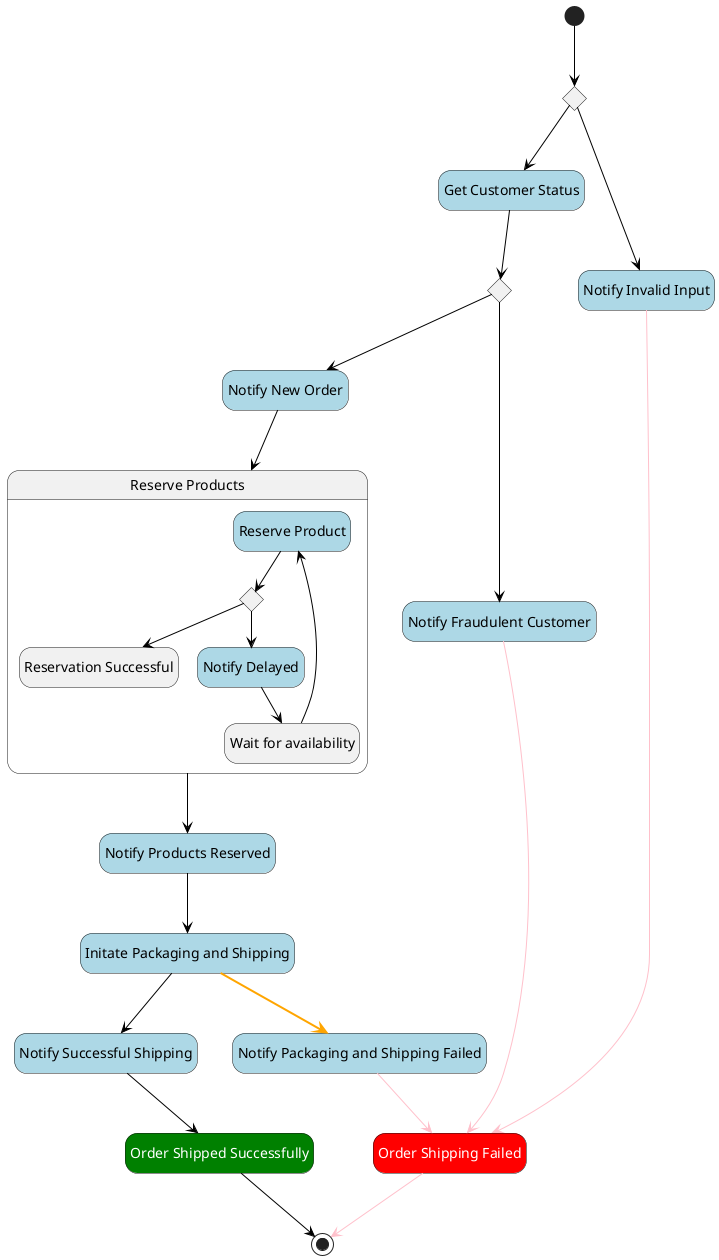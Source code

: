 @startuml
hide empty description
skinparam LineBackgroundColor #black
skinparam ArrowColor #black
skinparam state {
    BackgroundColor<<aslFail>> #red
    FontColor<<aslFail>> #white

    BackgroundColor<<aslTask>> #lightblue
    BackgroundColor<<Compensate>> #orange

    BackgroundColor<<aslSucceed>> #green
    FontColor<<aslSucceed>> #white
}
state "Validate Input" as state1<<Choice>>
state "Get Customer Status" as state2<<aslTask>>
state "Do Fraud Check" as state3<<Choice>>
state "Notify New Order" as state4<<aslTask>>
state "Reserve Products" as state5<<aslMap>> {
state "Reserve Product" as state14<<aslTask>>
state "Choice" as state15<<Choice>>
state "Reservation Successful" as state16<<aslSucceedLocal>>
state "Notify Delayed" as state17<<aslTask>>
state "Wait for availability" as state18<<aslWait>>
}
state "Notify Products Reserved" as state6<<aslTask>>
state "Initate Packaging and Shipping" as state7<<aslTask>>
state "Notify Successful Shipping" as state8<<aslTask>>
state "Notify Packaging and Shipping Failed" as state9<<aslTask>>
state "Notify Fraudulent Customer" as state10<<aslTask>>
state "Order Shipping Failed" as state11<<aslFail>>
state "Order Shipped Successfully" as state12<<aslSucceed>>
state "Notify Invalid Input" as state13<<aslTask>>
[*] --> state1
state1 --> state13
state1 --> state2
state2 --> state3
state3 --> state10
state3 --> state4
state4 --> state5
state5 --> state6
state6 --> state7
state7 --> state8
state7 -[bold,#orange]-> state9
state8 --> state12
state9 -[#pink]-> state11
state10 -[#pink]-> state11
state11 -[#pink]-> [*]
state12 --> [*]
state13 -[#pink]-> state11
state14 --> state15
state15 --> state17
state15 --> state16
state17 --> state18
state18 --> state14
@enduml
